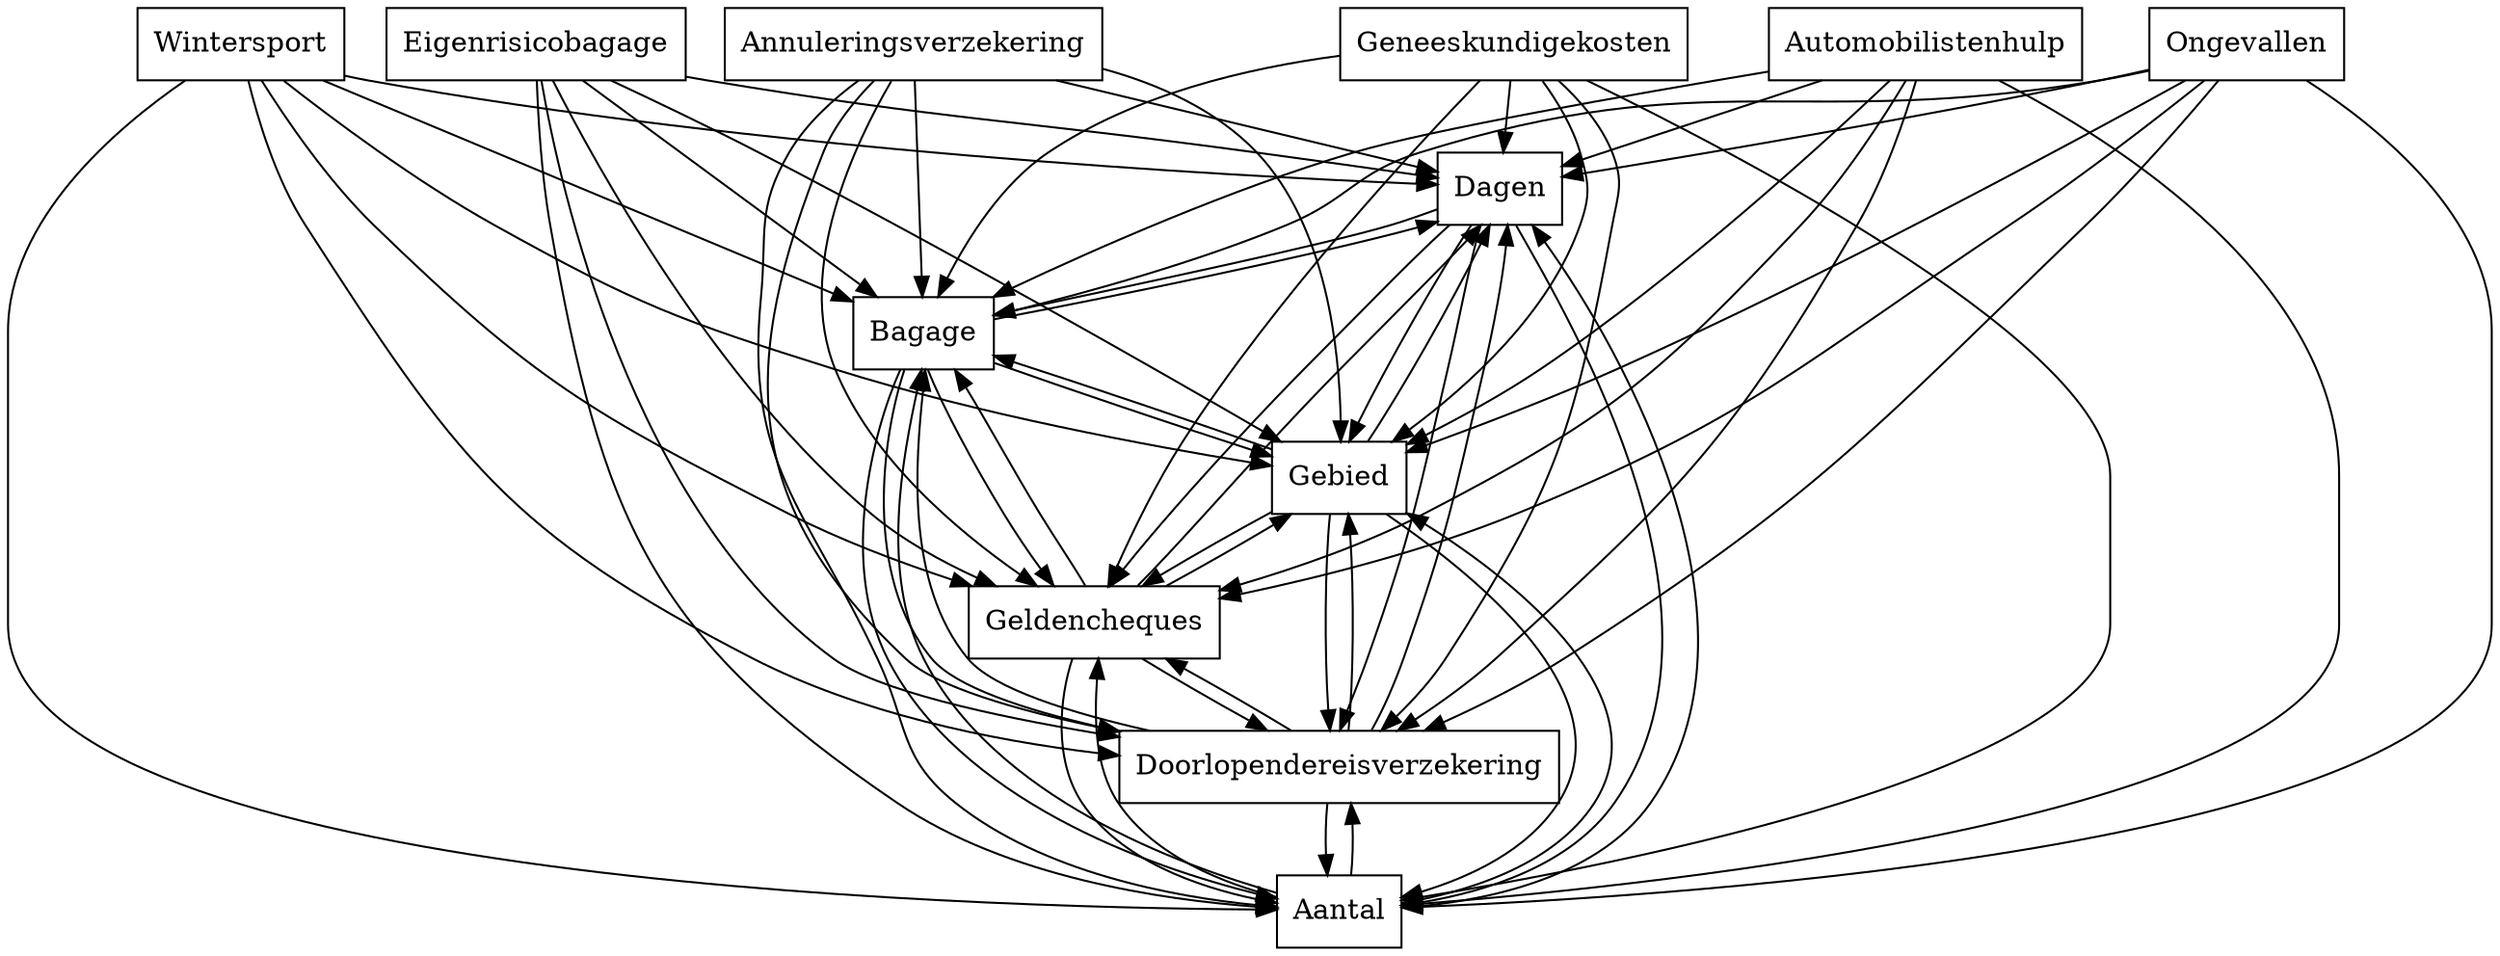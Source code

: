 digraph{
graph [rankdir=TB];
node [shape=box];
edge [arrowhead=normal];
0[label="Annuleringsverzekering",]
1[label="Eigenrisicobagage",]
2[label="Wintersport",]
3[label="Dagen",]
4[label="Automobilistenhulp",]
5[label="Bagage",]
6[label="Ongevallen",]
7[label="Aantal",]
8[label="Doorlopendereisverzekering",]
9[label="Geldencheques",]
10[label="Geneeskundigekosten",]
11[label="Gebied",]
0->3[label="",]
0->5[label="",]
0->7[label="",]
0->8[label="",]
0->9[label="",]
0->11[label="",]
1->3[label="",]
1->5[label="",]
1->7[label="",]
1->8[label="",]
1->9[label="",]
1->11[label="",]
2->3[label="",]
2->5[label="",]
2->7[label="",]
2->8[label="",]
2->9[label="",]
2->11[label="",]
3->5[label="",]
3->7[label="",]
3->8[label="",]
3->9[label="",]
3->11[label="",]
4->3[label="",]
4->5[label="",]
4->7[label="",]
4->8[label="",]
4->9[label="",]
4->11[label="",]
5->3[label="",]
5->7[label="",]
5->8[label="",]
5->9[label="",]
5->11[label="",]
6->3[label="",]
6->5[label="",]
6->7[label="",]
6->8[label="",]
6->9[label="",]
6->11[label="",]
7->3[label="",]
7->5[label="",]
7->8[label="",]
7->9[label="",]
7->11[label="",]
8->3[label="",]
8->5[label="",]
8->7[label="",]
8->9[label="",]
8->11[label="",]
9->3[label="",]
9->5[label="",]
9->7[label="",]
9->8[label="",]
9->11[label="",]
10->3[label="",]
10->5[label="",]
10->7[label="",]
10->8[label="",]
10->9[label="",]
10->11[label="",]
11->3[label="",]
11->5[label="",]
11->7[label="",]
11->8[label="",]
11->9[label="",]
}
